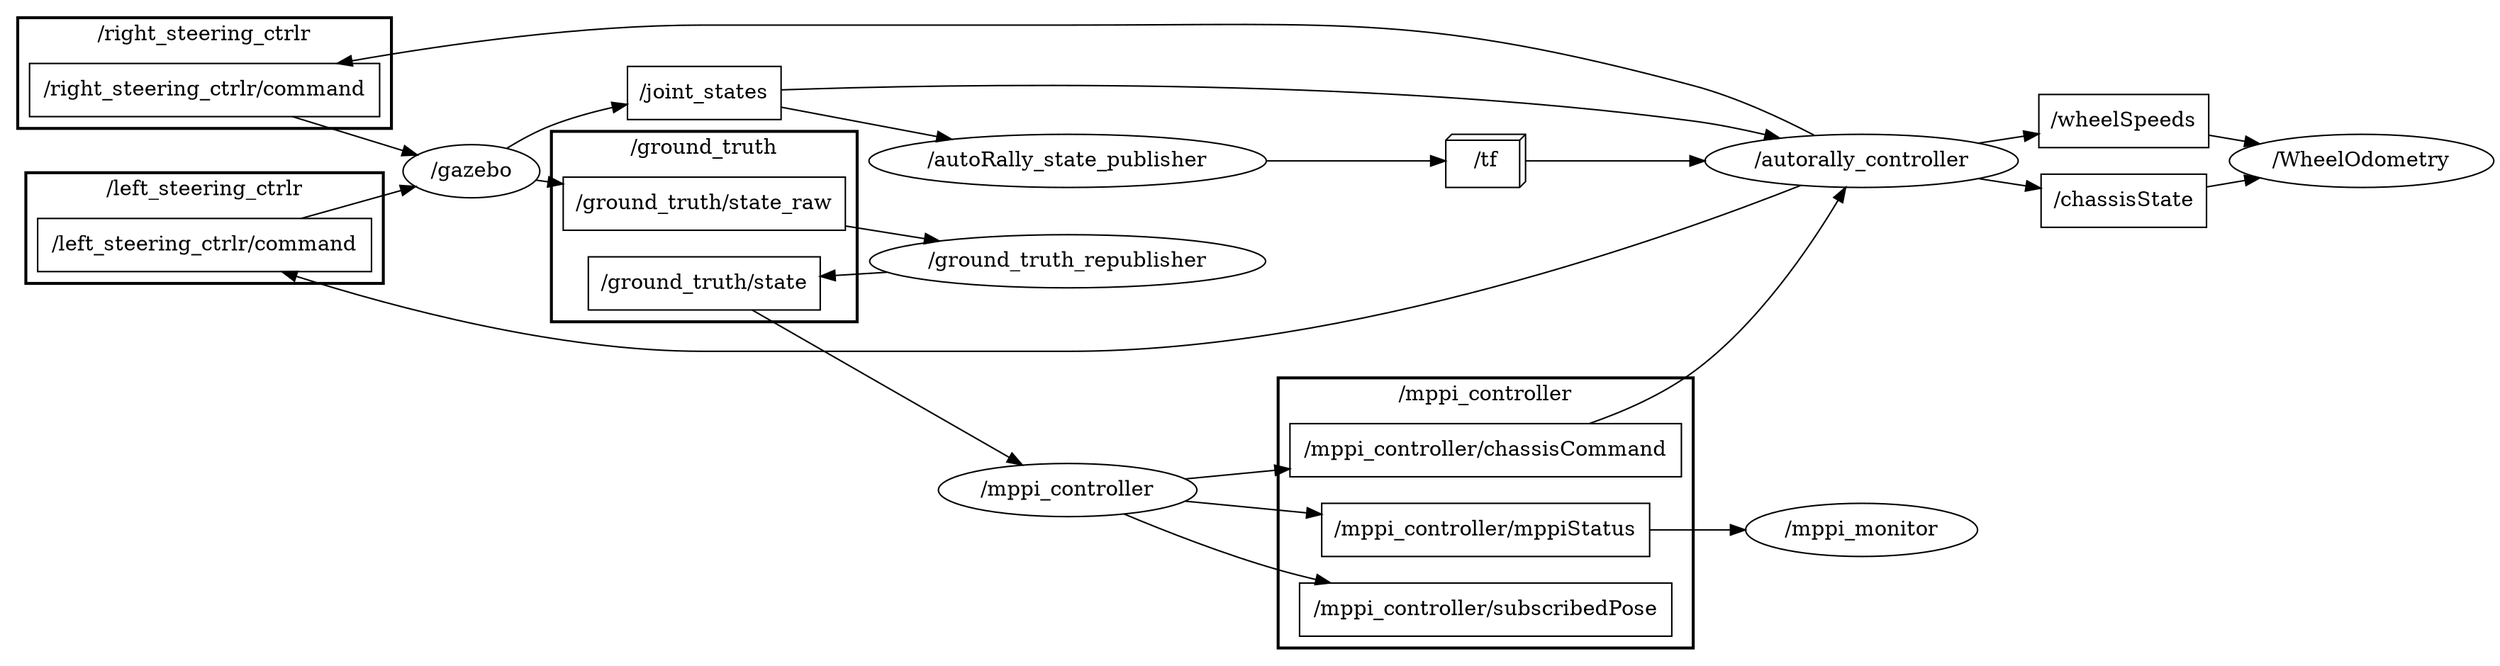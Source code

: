 digraph graphname {
	graph [bb="0,0,1684.6,443",
		compound=True,
		rank=same,
		rankdir=LR,
		ranksep=0.2
	];
	node [label="\N"];
	subgraph cluster___left_steering_ctrlr {
		graph [bb="13.5,255,255.5,330",
			compound=True,
			label="/left_steering_ctrlr",
			lheight=0.21,
			lp="134.5,318.5",
			lwidth=1.89,
			rank=same,
			rankdir=LR,
			ranksep=0.2,
			style=bold
		];
		t___left_steering_ctrlr__command		 [URL=topic_3A__left_steering_ctrlr__command,
			height=0.5,
			label="/left_steering_ctrlr/command",
			pos="134.5,281",
			shape=box,
			tooltip="topic:/left_steering_ctrlr/command",
			width=3.1389];
	}
	subgraph cluster___mppi_controller {
		graph [bb="861.37,8,1142.4,191",
			compound=True,
			label="/mppi_controller",
			lheight=0.21,
			lp="1001.9,179.5",
			lwidth=1.65,
			rank=same,
			rankdir=LR,
			ranksep=0.2,
			style=bold
		];
		t___mppi_controller__subscribedPose		 [URL=topic_3A__mppi_controller__subscribedPose,
			height=0.5,
			label="/mppi_controller/subscribedPose",
			pos="1001.9,34",
			shape=box,
			tooltip="topic:/mppi_controller/subscribedPose",
			width=3.5];
		t___mppi_controller__chassisCommand		 [URL=topic_3A__mppi_controller__chassisCommand,
			height=0.5,
			label="/mppi_controller/chassisCommand",
			pos="1001.9,142",
			shape=box,
			tooltip="topic:/mppi_controller/chassisCommand",
			width=3.6806];
		t___mppi_controller__mppiStatus		 [URL=topic_3A__mppi_controller__mppiStatus,
			height=0.5,
			label="/mppi_controller/mppiStatus",
			pos="1001.9,88",
			shape=box,
			tooltip="topic:/mppi_controller/mppiStatus",
			width=3.0833];
	}
	subgraph cluster___ground_truth {
		graph [bb="369.29,229,576.29,358",
			compound=True,
			label="/ground_truth",
			lheight=0.21,
			lp="472.79,346.5",
			lwidth=1.39,
			rank=same,
			rankdir=LR,
			ranksep=0.2,
			style=bold
		];
		t___ground_truth__state_raw		 [URL=topic_3A__ground_truth__state_raw,
			height=0.5,
			label="/ground_truth/state_raw",
			pos="472.79,309",
			shape=box,
			tooltip="topic:/ground_truth/state_raw",
			width=2.6528];
		t___ground_truth__state		 [URL=topic_3A__ground_truth__state,
			height=0.5,
			label="/ground_truth/state",
			pos="472.79,255",
			shape=box,
			tooltip="topic:/ground_truth/state",
			width=2.1806];
	}
	subgraph cluster___right_steering_ctrlr {
		graph [bb="8,360,261,435",
			compound=True,
			label="/right_steering_ctrlr",
			lheight=0.21,
			lp="134.5,423.5",
			lwidth=2.04,
			rank=same,
			rankdir=LR,
			ranksep=0.2,
			style=bold
		];
		t___right_steering_ctrlr__command		 [URL=topic_3A__right_steering_ctrlr__command,
			height=0.5,
			label="/right_steering_ctrlr/command",
			pos="134.5,386",
			shape=box,
			tooltip="topic:/right_steering_ctrlr/command",
			width=3.2917];
	}
	n___gazebo	 [URL=__gazebo,
		height=0.5,
		label="/gazebo",
		pos="315.15,331",
		shape=ellipse,
		tooltip="/gazebo",
		width=1.2818];
	t___left_steering_ctrlr__command -> n___gazebo	 [penwidth=1,
		pos="e,277.36,320.54 199.72,299.05 222.12,305.25 246.77,312.07 267.52,317.82"];
	n___autorally_controller	 [URL=__autorally_controller,
		height=0.5,
		label="/autorally_controller",
		pos="1256.3,338",
		shape=ellipse,
		tooltip="/autorally_controller",
		width=2.9428];
	t___mppi_controller__chassisCommand -> n___autorally_controller	 [penwidth=1,
		pos="e,1246.4,320.05 1071.7,160.09 1095.5,168.32 1121.4,179.73 1142.4,195 1186,226.8 1222,279.53 1241.2,311.29"];
	n___mppi_monitor	 [URL=__mppi_monitor,
		height=0.5,
		label="/mppi_monitor",
		pos="1256.3,88",
		shape=ellipse,
		tooltip="/mppi_monitor",
		width=2.1845];
	t___mppi_controller__mppiStatus -> n___mppi_monitor	 [penwidth=1,
		pos="e,1177.4,88 1113.1,88 1131.2,88 1149.8,88 1167.2,88"];
	n___ground_truth_republisher	 [URL=__ground_truth_republisher,
		height=0.5,
		label="/ground_truth_republisher",
		pos="718.83,274",
		shape=ellipse,
		tooltip="/ground_truth_republisher",
		width=3.7191];
	t___ground_truth__state_raw -> n___ground_truth_republisher	 [penwidth=1,
		pos="e,626.49,287.14 568.62,295.37 584.23,293.15 600.45,290.84 616.21,288.6"];
	n___mppi_controller	 [URL=__mppi_controller,
		height=0.5,
		label="/mppi_controller",
		pos="718.83,115",
		shape=ellipse,
		tooltip="/mppi_controller",
		width=2.4373];
	t___ground_truth__state -> n___mppi_controller	 [penwidth=1,
		pos="e,688.83,132.07 504.45,236.98 549.32,211.45 631.34,164.78 679.88,137.16"];
	t___right_steering_ctrlr__command -> n___gazebo	 [penwidth=1,
		pos="e,278.54,342.15 193.65,367.99 218.03,360.57 245.87,352.09 268.74,345.13"];
	t___wheelSpeeds	 [URL=topic_3A__wheelSpeeds,
		height=0.5,
		label="/wheelSpeeds",
		pos="1433.7,365",
		shape=box,
		tooltip="topic:/wheelSpeeds",
		width=1.5972];
	n___WheelOdometry	 [URL=__WheelOdometry,
		height=0.5,
		label="/WheelOdometry",
		pos="1594.9,338",
		shape=ellipse,
		tooltip="/WheelOdometry",
		width=2.4914];
	t___wheelSpeeds -> n___WheelOdometry	 [penwidth=1,
		pos="e,1526.1,349.54 1491.5,355.33 1499.5,353.99 1507.7,352.61 1516,351.22"];
	t___chassisState	 [URL=topic_3A__chassisState,
		height=0.5,
		label="/chassisState",
		pos="1433.7,311",
		shape=box,
		tooltip="topic:/chassisState",
		width=1.5556];
	t___chassisState -> n___WheelOdometry	 [penwidth=1,
		pos="e,1525.8,326.42 1490.1,320.44 1498.4,321.83 1507.1,323.28 1515.7,324.73"];
	t___joint_states	 [URL=topic_3A__joint_states,
		height=0.5,
		label="/joint_states",
		pos="472.79,384",
		shape=box,
		tooltip="topic:/joint_states",
		width=1.4444];
	t___joint_states -> n___autorally_controller	 [penwidth=1,
		pos="e,1173.7,326.71 524.91,376.6 541.69,373.25 560.11,368.54 576.29,362 580.18,360.43 580.28,358.21 584.29,357 783.7,296.75 1031.7,311.27 1163.6,325.6"];
	n___autoRally_state_publisher	 [URL=__autoRally_state_publisher,
		height=0.5,
		label="/autoRally_state_publisher",
		pos="718.83,384",
		shape=ellipse,
		tooltip="/autoRally_state_publisher",
		width=3.7372];
	t___joint_states -> n___autoRally_state_publisher	 [penwidth=1,
		pos="e,584.21,384 524.97,384 539.71,384 556.51,384 573.91,384"];
	n_n__tf	 [URL=topic_3A__tf,
		height=0.5,
		label="/tf",
		pos="1001.9,384",
		shape=box3d,
		tooltip="topic:/tf",
		width=0.75];
	n_n__tf -> n___autorally_controller	 [penwidth=1,
		pos="e,1183.7,351.12 1029.1,379.08 1063.3,372.89 1123.7,361.98 1173.6,352.95"];
	n___autorally_controller -> t___left_steering_ctrlr__command	 [penwidth=1,
		pos="e,186.22,262.92 1215.6,321.27 1127,286.36 909.08,209 718.83,209 472.79,209 472.79,209 472.79,209 374.21,209 262.94,238.61 195.8,259.86"];
	n___autorally_controller -> t___right_steering_ctrlr__command	 [penwidth=1,
		pos="e,223.83,404.02 1235.8,355.97 1214.2,373.63 1178.4,399.56 1142.4,411 962.77,468 907.26,430 718.83,430 472.79,430 472.79,430 472.79,430 391.95,430 301.15,417.49 233.99,405.81"];
	n___autorally_controller -> t___wheelSpeeds	 [penwidth=1,
		pos="e,1376.1,356.22 1335.4,350.04 1345.7,351.6 1356.1,353.19 1366.2,354.72"];
	n___autorally_controller -> t___chassisState	 [penwidth=1,
		pos="e,1377.6,319.54 1335.4,325.96 1346.2,324.32 1357.2,322.65 1367.7,321.05"];
	n___autoRally_state_publisher -> n_n__tf	 [penwidth=1,
		pos="e,974.75,384 853.72,384 894.37,384 935.76,384 964.41,384"];
	n___mppi_controller -> t___mppi_controller__subscribedPose	 [penwidth=1,
		pos="e,897.05,52.074 756.64,98.628 785.03,86.844 825.09,71.276 861.37,61 869.7,58.639 878.37,56.421 887.14,54.35"];
	n___mppi_controller -> t___mppi_controller__chassisCommand	 [penwidth=1,
		pos="e,869.3,129.35 798.42,122.59 817.39,124.4 838.21,126.39 859.07,128.38"];
	n___mppi_controller -> t___mppi_controller__mppiStatus	 [penwidth=1,
		pos="e,890.67,98.608 798.42,107.41 823.91,104.98 852.73,102.23 880.5,99.578"];
	n___ground_truth_republisher -> t___ground_truth__state	 [penwidth=1,
		pos="e,551.32,261.06 602.49,265.02 588.67,263.95 574.74,262.87 561.4,261.84"];
	n___gazebo -> t___ground_truth__state_raw	 [penwidth=1,
		pos="e,377.24,322.33 358.64,324.93 361.42,324.54 364.27,324.14 367.17,323.74"];
	n___gazebo -> t___joint_states	 [penwidth=1,
		pos="e,420.55,376.17 338.61,346.56 347.86,352.11 358.77,357.98 369.29,362 382.34,366.98 396.77,370.95 410.61,374.06"];
}
